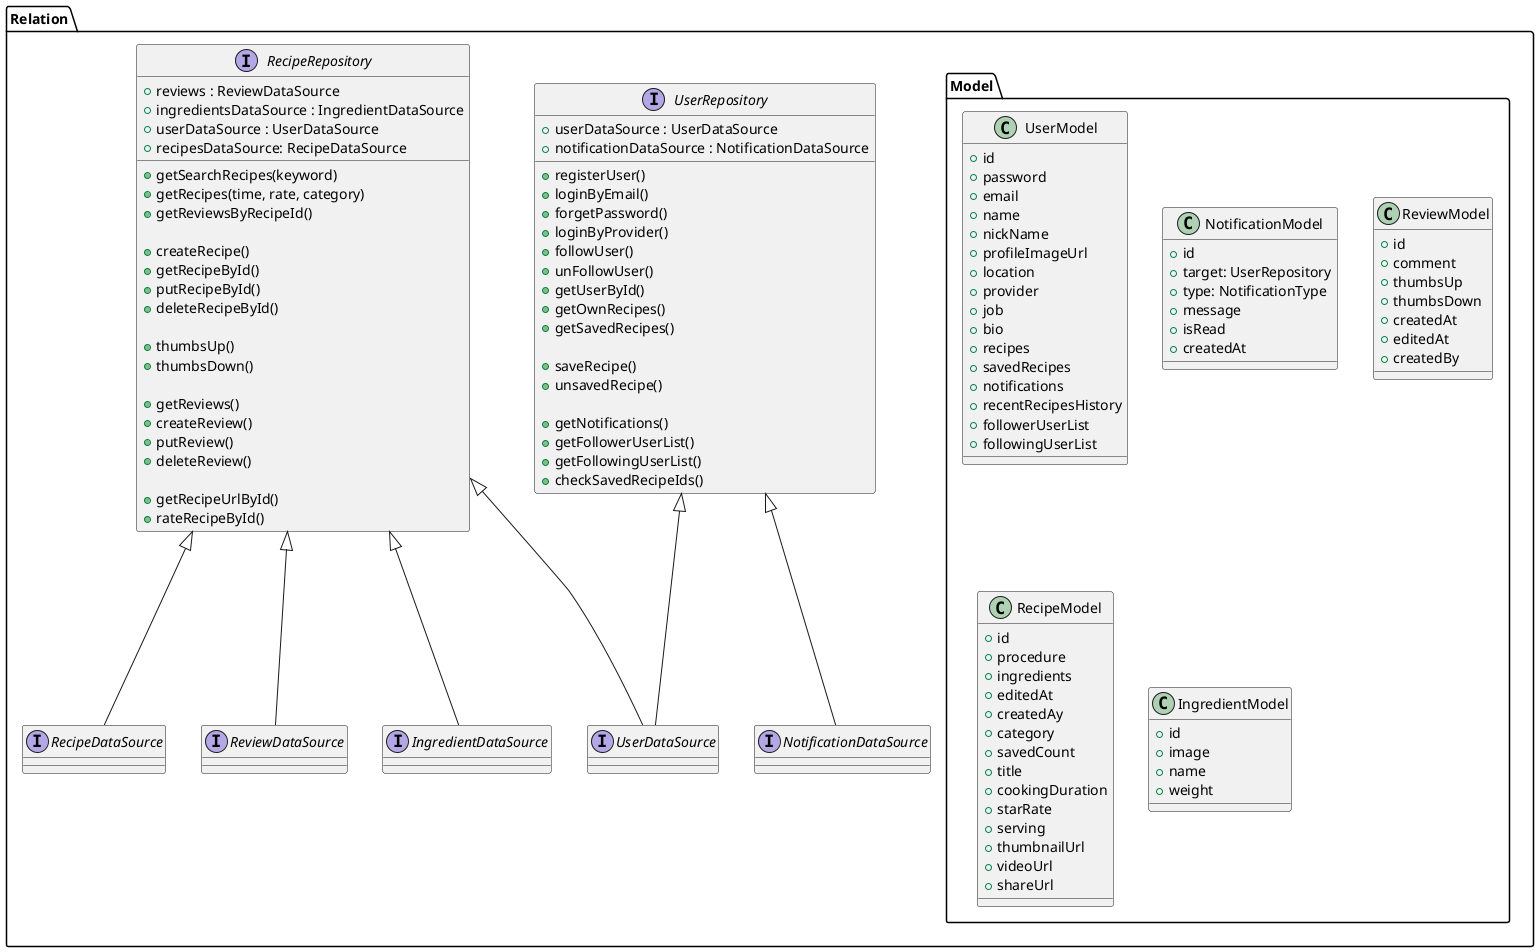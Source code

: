 @startuml

package "Relation"{
top to bottom direction
    package "Model" {
        class UserModel {
            +id
            +password
            +email
            +name
            +nickName
            +profileImageUrl
            +location
            +provider
            +job
            +bio
            +recipes
            +savedRecipes
            +notifications
            +recentRecipesHistory
            +followerUserList
            +followingUserList
        }

        class NotificationModel {
            +id
            +target: UserRepository
            +type: NotificationType
            +message
            +isRead
            +createdAt
        }
        class ReviewModel {
            +id
            +comment
            +thumbsUp
            +thumbsDown
            +createdAt
            +editedAt
            +createdBy
        }

        class RecipeModel {
            +id
            +procedure
            +ingredients
            +editedAt
            +createdAy
            +category
            +savedCount
            +title
            +cookingDuration
            +starRate
            +serving
            +thumbnailUrl
            +videoUrl
            +shareUrl
        }

        class IngredientModel {
            +id
            +image
            +name
            +weight
        }
    }


    interface UserRepository {
        +userDataSource : UserDataSource
        +notificationDataSource : NotificationDataSource
        +registerUser()
        +loginByEmail()
        +forgetPassword()
        +loginByProvider()
        +followUser()
        +unFollowUser()
        +getUserById()
        +getOwnRecipes()
        +getSavedRecipes()

        +saveRecipe()
        +unsavedRecipe()

        +getNotifications()
        +getFollowerUserList()
        +getFollowingUserList()
        +checkSavedRecipeIds()
    }









    interface RecipeRepository {
        +reviews : ReviewDataSource
        +ingredientsDataSource : IngredientDataSource
        +userDataSource : UserDataSource
        +recipesDataSource: RecipeDataSource

        +getSearchRecipes(keyword)
        +getRecipes(time, rate, category)
        +getReviewsByRecipeId()

        +createRecipe()
        +getRecipeById()
        +putRecipeById()
        +deleteRecipeById()

        +thumbsUp()
        +thumbsDown()

        +getReviews()
        +createReview()
        +putReview()
        +deleteReview()

        +getRecipeUrlById()
        +rateRecipeById()
    }

    interface RecipeDataSource implements RecipeRepository {
    }

    interface ReviewDataSource implements RecipeRepository {
    }

    interface IngredientDataSource implements RecipeRepository {
    }

    interface NotificationDataSource implements UserRepository{
    }

    interface UserDataSource implements UserRepository {
    }

    interface UserDataSource implements RecipeRepository {
    }



}

@enduml